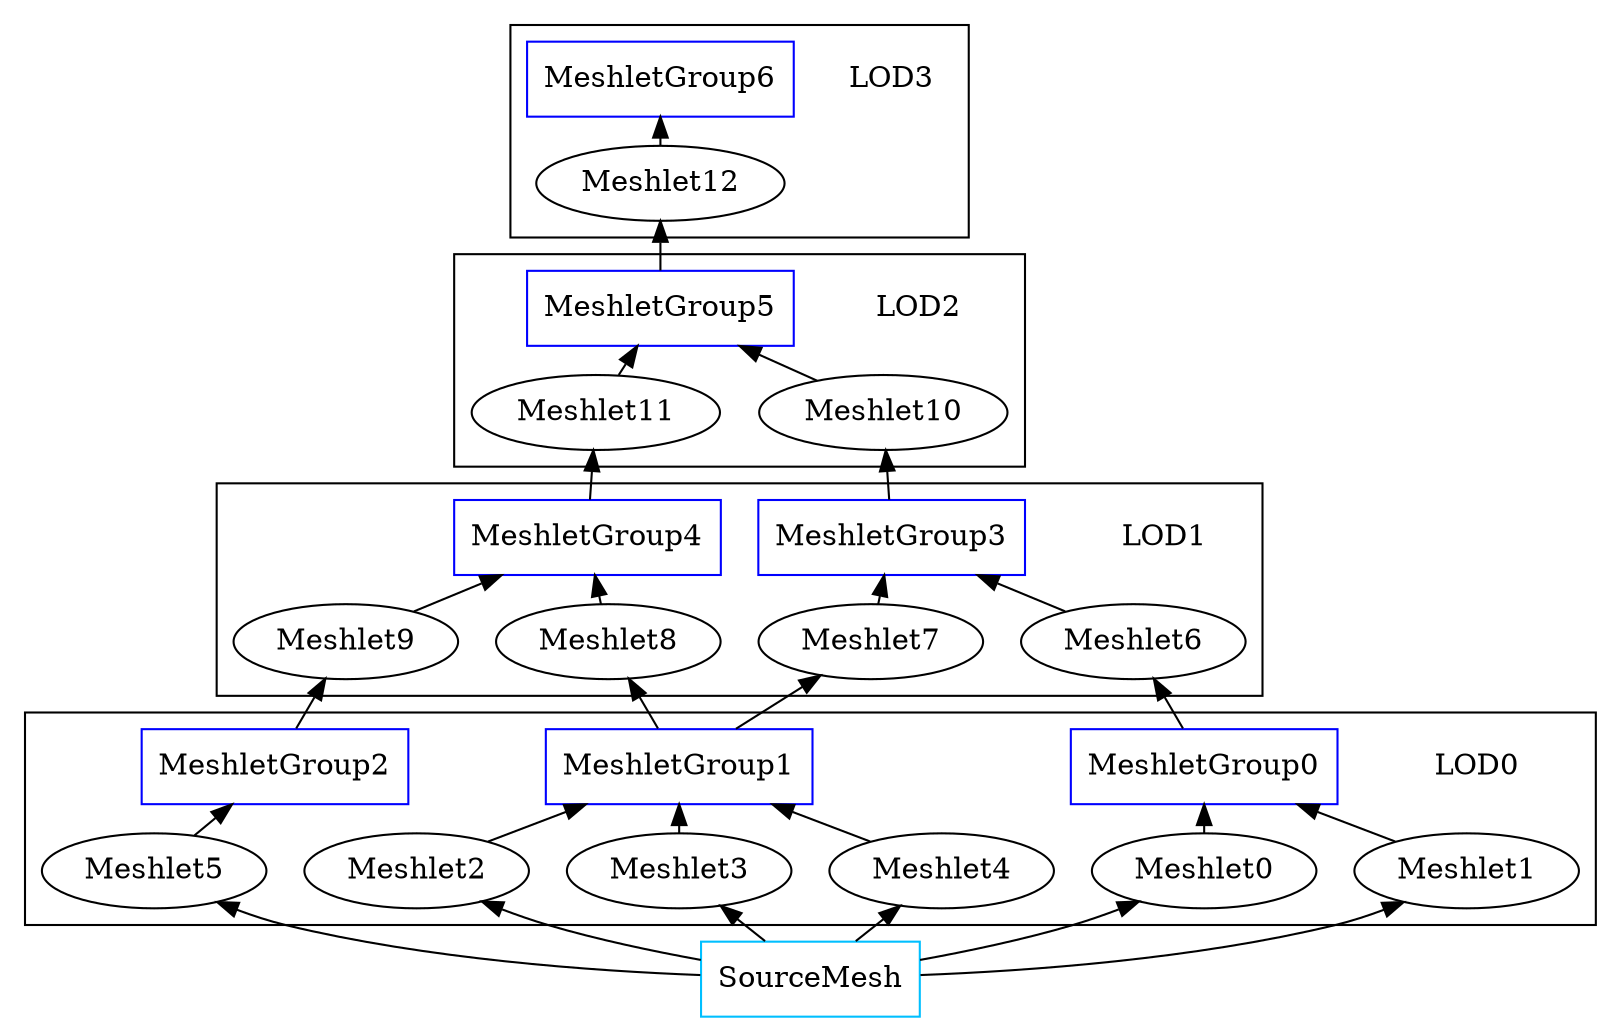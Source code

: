
digraph CLOD_DAG {
	ranksep=0.2;
	
	// Group labels.
	LOD0 [shape="plaintext", width="0"]
	LOD1 [shape="plaintext", width="0"]
	LOD2 [shape="plaintext", width="0"]
	LOD3 [shape="plaintext", width="0"]
	
	MeshletGroup0->Meshlet0 [dir="back"]
	MeshletGroup0->Meshlet1 [dir="back"]
	
	MeshletGroup1->Meshlet2 [dir="back"]
	MeshletGroup1->Meshlet3 [dir="back"]
	MeshletGroup1->Meshlet4 [dir="back"]
	
	MeshletGroup2->Meshlet5 [dir="back"]
	
	MeshletGroup0 [shape="box",color="blue"]
	MeshletGroup1 [shape="box",color="blue"]
	MeshletGroup2 [shape="box",color="blue"]
	
	subgraph cluster_0 {
		LOD0
		MeshletGroup0
		MeshletGroup1
		MeshletGroup2
		Meshlet0
		Meshlet1
		Meshlet2
		Meshlet3
		Meshlet4
		Meshlet5
	}
	
	
	Meshlet6->MeshletGroup0 [dir="back"]
	
	Meshlet7->MeshletGroup1 [dir="back"]
	Meshlet8->MeshletGroup1 [dir="back"]
	
	Meshlet9->MeshletGroup2 [dir="back"]
	
	MeshletGroup3->Meshlet6 [dir="back"]
	MeshletGroup3->Meshlet7 [dir="back"]
	
	MeshletGroup4->Meshlet8 [dir="back"]
	MeshletGroup4->Meshlet9 [arrowhead=""] [dir="back"]
	
	MeshletGroup3 [shape="box",color="blue"]
	MeshletGroup4 [shape="box",color="blue"]
	
	subgraph cluster_1 {
		LOD1
		MeshletGroup3
		MeshletGroup4
		Meshlet6
		Meshlet7
		Meshlet8
		Meshlet9
	}
	
	
	Meshlet10->MeshletGroup3 [dir="back"]
	Meshlet11->MeshletGroup4 [dir="back"]
	
	MeshletGroup5->Meshlet10 [dir="back"]
	MeshletGroup5->Meshlet11 [dir="back"]
	
	MeshletGroup5 [shape="box",color="blue"]
	
	subgraph cluster_2 {
		LOD2
		MeshletGroup5
		Meshlet10
		Meshlet11
	}
	
	
	Meshlet12->MeshletGroup5 [dir="back"]
	MeshletGroup6->Meshlet12 [dir="back"]
	
	MeshletGroup6 [shape="box",color="blue"]
	
	subgraph cluster_3 {
		LOD3
		MeshletGroup6
		Meshlet12
	}
	
	Meshlet0->SourceMesh [dir="back"]
	Meshlet1->SourceMesh [dir="back"]
	Meshlet2->SourceMesh [dir="back"]
	Meshlet3->SourceMesh [dir="back"]
	Meshlet4->SourceMesh [dir="back"]
	Meshlet5->SourceMesh [dir="back"]
	
	SourceMesh [shape="box", color="deepskyblue"]
}

